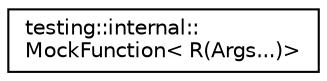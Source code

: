 digraph "类继承关系图"
{
  edge [fontname="Helvetica",fontsize="10",labelfontname="Helvetica",labelfontsize="10"];
  node [fontname="Helvetica",fontsize="10",shape=record];
  rankdir="LR";
  Node0 [label="testing::internal::\lMockFunction\< R(Args...)\>",height=0.2,width=0.4,color="black", fillcolor="white", style="filled",URL="$classtesting_1_1internal_1_1_mock_function_3_01_r_07_args_8_8_8_08_4.html"];
}
